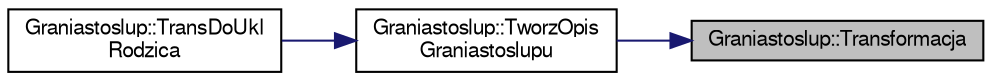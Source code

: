 digraph "Graniastoslup::Transformacja"
{
 // LATEX_PDF_SIZE
  edge [fontname="FreeSans",fontsize="10",labelfontname="FreeSans",labelfontsize="10"];
  node [fontname="FreeSans",fontsize="10",shape=record];
  rankdir="RL";
  Node1 [label="Graniastoslup::Transformacja",height=0.2,width=0.4,color="black", fillcolor="grey75", style="filled", fontcolor="black",tooltip="Metoda transformujaca prostopadloscia."];
  Node1 -> Node2 [dir="back",color="midnightblue",fontsize="10",style="solid",fontname="FreeSans"];
  Node2 [label="Graniastoslup::TworzOpis\lGraniastoslupu",height=0.2,width=0.4,color="black", fillcolor="white", style="filled",URL="$a00139.html#a3631a29ba93b0235069a0c57879a854b",tooltip="Metoda tworzaca opis prostopadloscianu."];
  Node2 -> Node3 [dir="back",color="midnightblue",fontsize="10",style="solid",fontname="FreeSans"];
  Node3 [label="Graniastoslup::TransDoUkl\lRodzica",height=0.2,width=0.4,color="black", fillcolor="white", style="filled",URL="$a00139.html#a80691e151f45065f7cd520bea08406a5",tooltip="Metoda przesuwajaca Prostopadloscian wzgledem Drona."];
}
